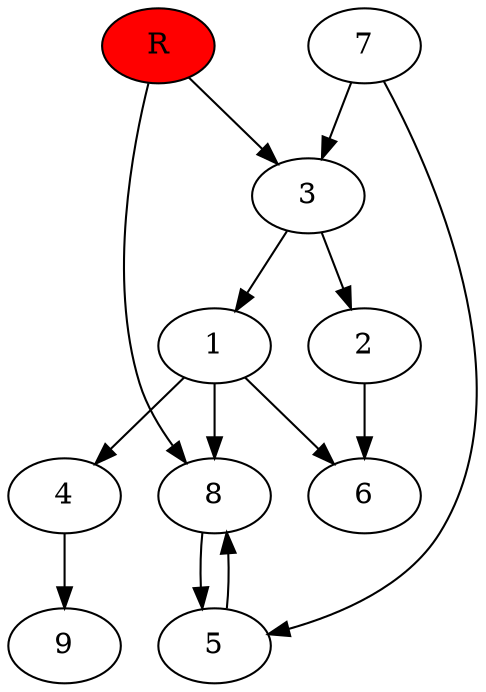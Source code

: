 digraph prb12468 {
	1
	2
	3
	4
	5
	6
	7
	8
	R [fillcolor="#ff0000" style=filled]
	1 -> 4
	1 -> 6
	1 -> 8
	2 -> 6
	3 -> 1
	3 -> 2
	4 -> 9
	5 -> 8
	7 -> 3
	7 -> 5
	8 -> 5
	R -> 3
	R -> 8
}
